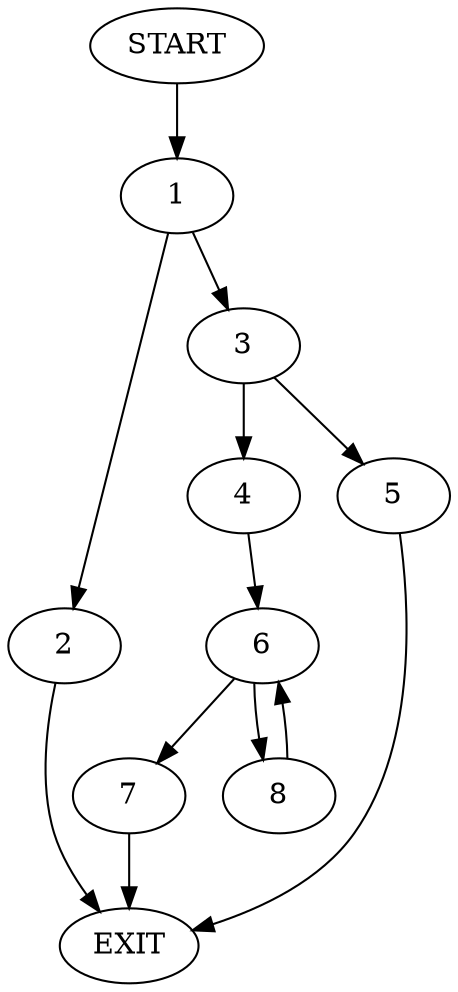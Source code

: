 digraph {
0 [label="START"]
9 [label="EXIT"]
0 -> 1
1 -> 2
1 -> 3
2 -> 9
3 -> 4
3 -> 5
4 -> 6
5 -> 9
6 -> 7
6 -> 8
7 -> 9
8 -> 6
}
